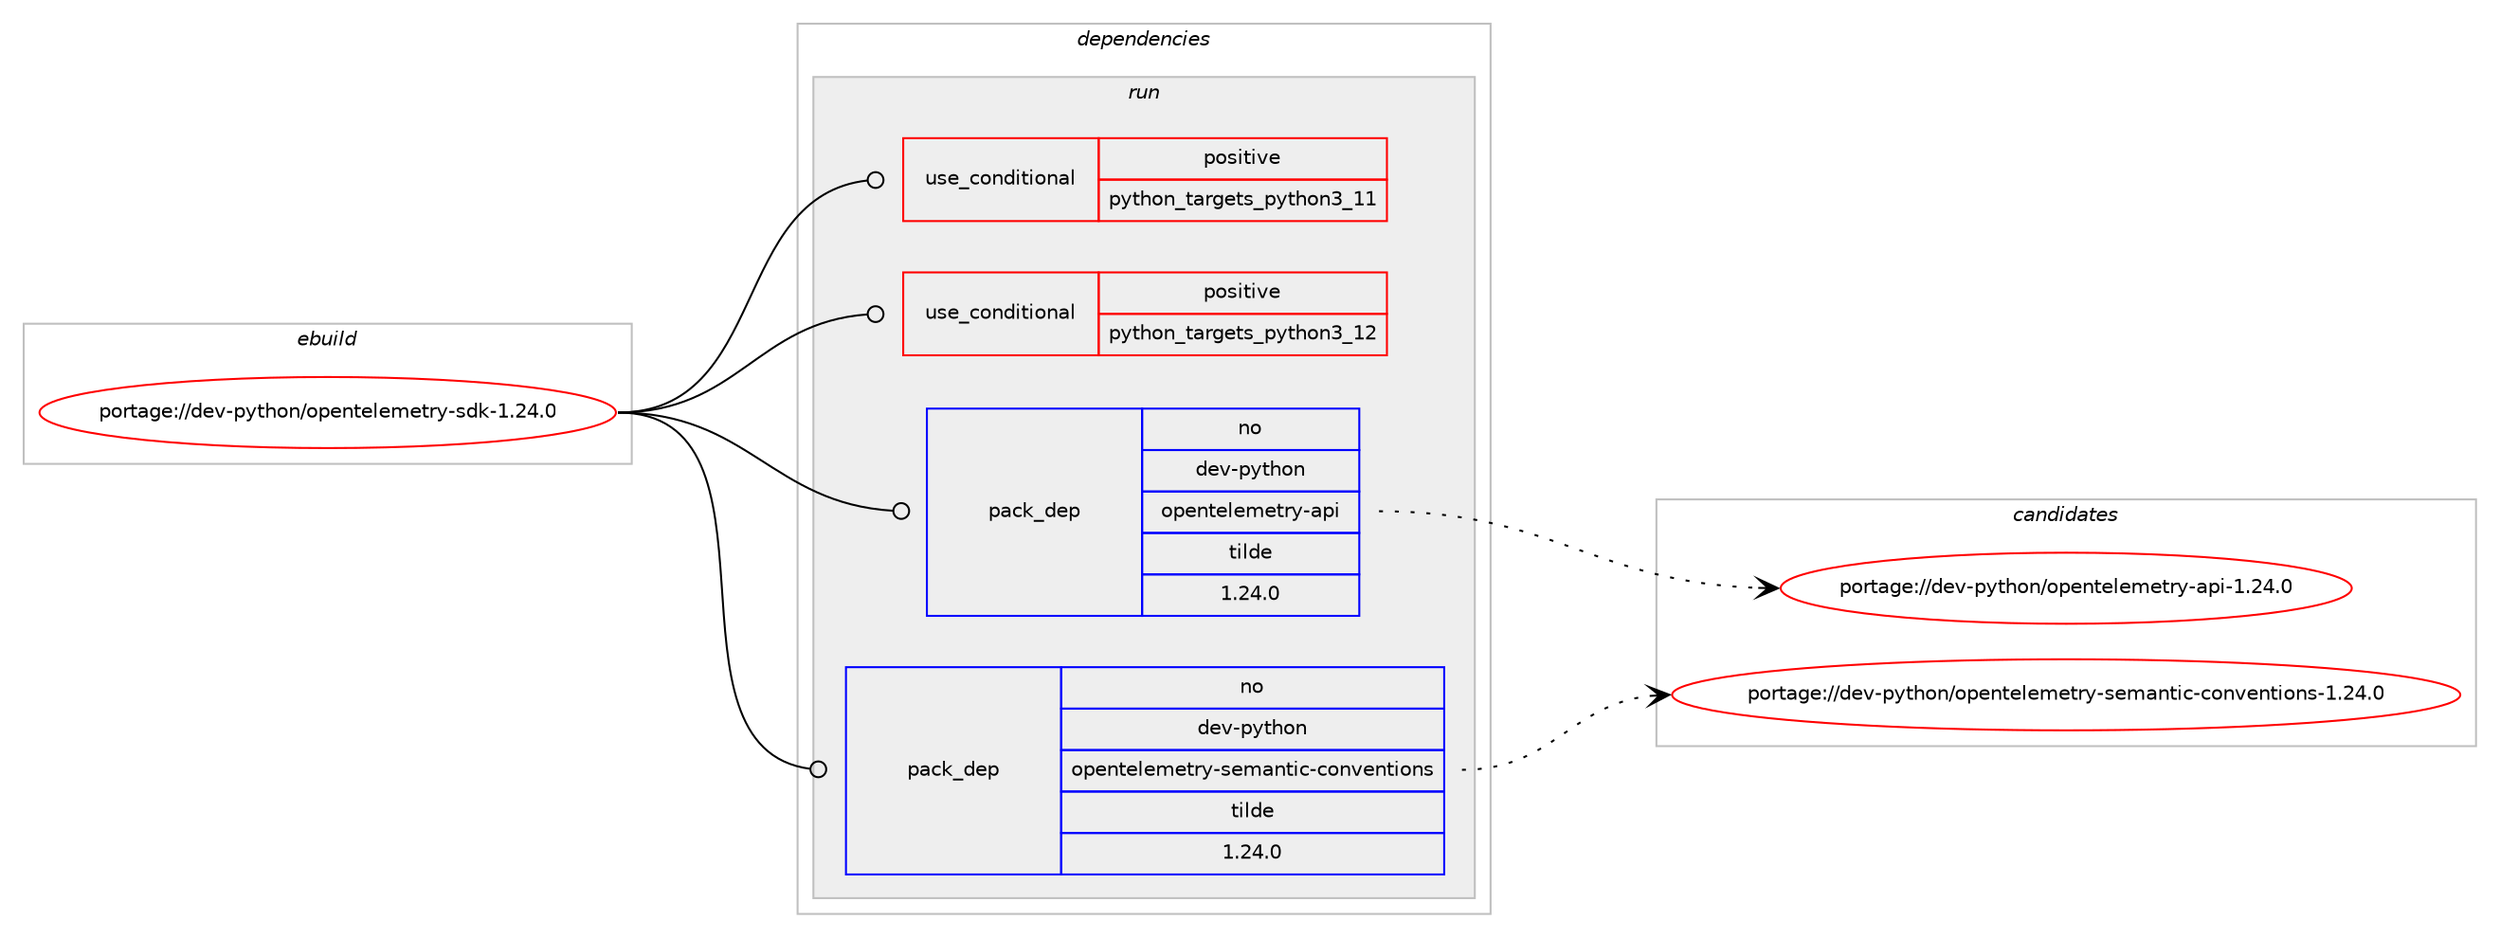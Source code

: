 digraph prolog {

# *************
# Graph options
# *************

newrank=true;
concentrate=true;
compound=true;
graph [rankdir=LR,fontname=Helvetica,fontsize=10,ranksep=1.5];#, ranksep=2.5, nodesep=0.2];
edge  [arrowhead=vee];
node  [fontname=Helvetica,fontsize=10];

# **********
# The ebuild
# **********

subgraph cluster_leftcol {
color=gray;
rank=same;
label=<<i>ebuild</i>>;
id [label="portage://dev-python/opentelemetry-sdk-1.24.0", color=red, width=4, href="../dev-python/opentelemetry-sdk-1.24.0.svg"];
}

# ****************
# The dependencies
# ****************

subgraph cluster_midcol {
color=gray;
label=<<i>dependencies</i>>;
subgraph cluster_compile {
fillcolor="#eeeeee";
style=filled;
label=<<i>compile</i>>;
}
subgraph cluster_compileandrun {
fillcolor="#eeeeee";
style=filled;
label=<<i>compile and run</i>>;
}
subgraph cluster_run {
fillcolor="#eeeeee";
style=filled;
label=<<i>run</i>>;
subgraph cond34481 {
dependency76881 [label=<<TABLE BORDER="0" CELLBORDER="1" CELLSPACING="0" CELLPADDING="4"><TR><TD ROWSPAN="3" CELLPADDING="10">use_conditional</TD></TR><TR><TD>positive</TD></TR><TR><TD>python_targets_python3_11</TD></TR></TABLE>>, shape=none, color=red];
# *** BEGIN UNKNOWN DEPENDENCY TYPE (TODO) ***
# dependency76881 -> package_dependency(portage://dev-python/opentelemetry-sdk-1.24.0,run,no,dev-lang,python,none,[,,],[slot(3.11)],[])
# *** END UNKNOWN DEPENDENCY TYPE (TODO) ***

}
id:e -> dependency76881:w [weight=20,style="solid",arrowhead="odot"];
subgraph cond34482 {
dependency76882 [label=<<TABLE BORDER="0" CELLBORDER="1" CELLSPACING="0" CELLPADDING="4"><TR><TD ROWSPAN="3" CELLPADDING="10">use_conditional</TD></TR><TR><TD>positive</TD></TR><TR><TD>python_targets_python3_12</TD></TR></TABLE>>, shape=none, color=red];
# *** BEGIN UNKNOWN DEPENDENCY TYPE (TODO) ***
# dependency76882 -> package_dependency(portage://dev-python/opentelemetry-sdk-1.24.0,run,no,dev-lang,python,none,[,,],[slot(3.12)],[])
# *** END UNKNOWN DEPENDENCY TYPE (TODO) ***

}
id:e -> dependency76882:w [weight=20,style="solid",arrowhead="odot"];
subgraph pack41185 {
dependency76883 [label=<<TABLE BORDER="0" CELLBORDER="1" CELLSPACING="0" CELLPADDING="4" WIDTH="220"><TR><TD ROWSPAN="6" CELLPADDING="30">pack_dep</TD></TR><TR><TD WIDTH="110">no</TD></TR><TR><TD>dev-python</TD></TR><TR><TD>opentelemetry-api</TD></TR><TR><TD>tilde</TD></TR><TR><TD>1.24.0</TD></TR></TABLE>>, shape=none, color=blue];
}
id:e -> dependency76883:w [weight=20,style="solid",arrowhead="odot"];
subgraph pack41186 {
dependency76884 [label=<<TABLE BORDER="0" CELLBORDER="1" CELLSPACING="0" CELLPADDING="4" WIDTH="220"><TR><TD ROWSPAN="6" CELLPADDING="30">pack_dep</TD></TR><TR><TD WIDTH="110">no</TD></TR><TR><TD>dev-python</TD></TR><TR><TD>opentelemetry-semantic-conventions</TD></TR><TR><TD>tilde</TD></TR><TR><TD>1.24.0</TD></TR></TABLE>>, shape=none, color=blue];
}
id:e -> dependency76884:w [weight=20,style="solid",arrowhead="odot"];
# *** BEGIN UNKNOWN DEPENDENCY TYPE (TODO) ***
# id -> package_dependency(portage://dev-python/opentelemetry-sdk-1.24.0,run,no,dev-python,typing-extensions,none,[,,],[],[use(optenable(python_targets_python3_11),negative),use(optenable(python_targets_python3_12),negative)])
# *** END UNKNOWN DEPENDENCY TYPE (TODO) ***

}
}

# **************
# The candidates
# **************

subgraph cluster_choices {
rank=same;
color=gray;
label=<<i>candidates</i>>;

subgraph choice41185 {
color=black;
nodesep=1;
choice1001011184511212111610411111047111112101110116101108101109101116114121459711210545494650524648 [label="portage://dev-python/opentelemetry-api-1.24.0", color=red, width=4,href="../dev-python/opentelemetry-api-1.24.0.svg"];
dependency76883:e -> choice1001011184511212111610411111047111112101110116101108101109101116114121459711210545494650524648:w [style=dotted,weight="100"];
}
subgraph choice41186 {
color=black;
nodesep=1;
choice1001011184511212111610411111047111112101110116101108101109101116114121451151011099711011610599459911111011810111011610511111011545494650524648 [label="portage://dev-python/opentelemetry-semantic-conventions-1.24.0", color=red, width=4,href="../dev-python/opentelemetry-semantic-conventions-1.24.0.svg"];
dependency76884:e -> choice1001011184511212111610411111047111112101110116101108101109101116114121451151011099711011610599459911111011810111011610511111011545494650524648:w [style=dotted,weight="100"];
}
}

}

